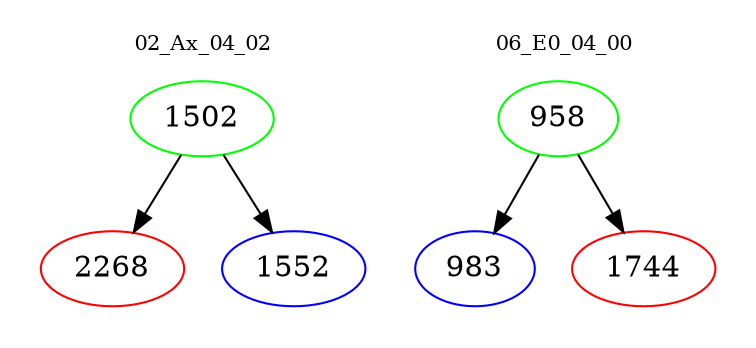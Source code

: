 digraph{
subgraph cluster_0 {
color = white
label = "02_Ax_04_02";
fontsize=10;
T0_1502 [label="1502", color="green"]
T0_1502 -> T0_2268 [color="black"]
T0_2268 [label="2268", color="red"]
T0_1502 -> T0_1552 [color="black"]
T0_1552 [label="1552", color="blue"]
}
subgraph cluster_1 {
color = white
label = "06_E0_04_00";
fontsize=10;
T1_958 [label="958", color="green"]
T1_958 -> T1_983 [color="black"]
T1_983 [label="983", color="blue"]
T1_958 -> T1_1744 [color="black"]
T1_1744 [label="1744", color="red"]
}
}
